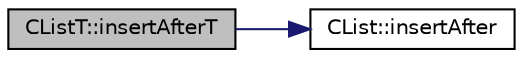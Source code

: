 digraph "CListT::insertAfterT"
{
  edge [fontname="Helvetica",fontsize="10",labelfontname="Helvetica",labelfontsize="10"];
  node [fontname="Helvetica",fontsize="10",shape=record];
  rankdir="LR";
  Node1 [label="CListT::insertAfterT",height=0.2,width=0.4,color="black", fillcolor="grey75", style="filled" fontcolor="black"];
  Node1 -> Node2 [color="midnightblue",fontsize="10",style="solid",fontname="Helvetica"];
  Node2 [label="CList::insertAfter",height=0.2,width=0.4,color="black", fillcolor="white", style="filled",URL="$df/db6/class_c_list.html#ac30a5a1368438fbcf58b13bf4f2f44ad"];
}
